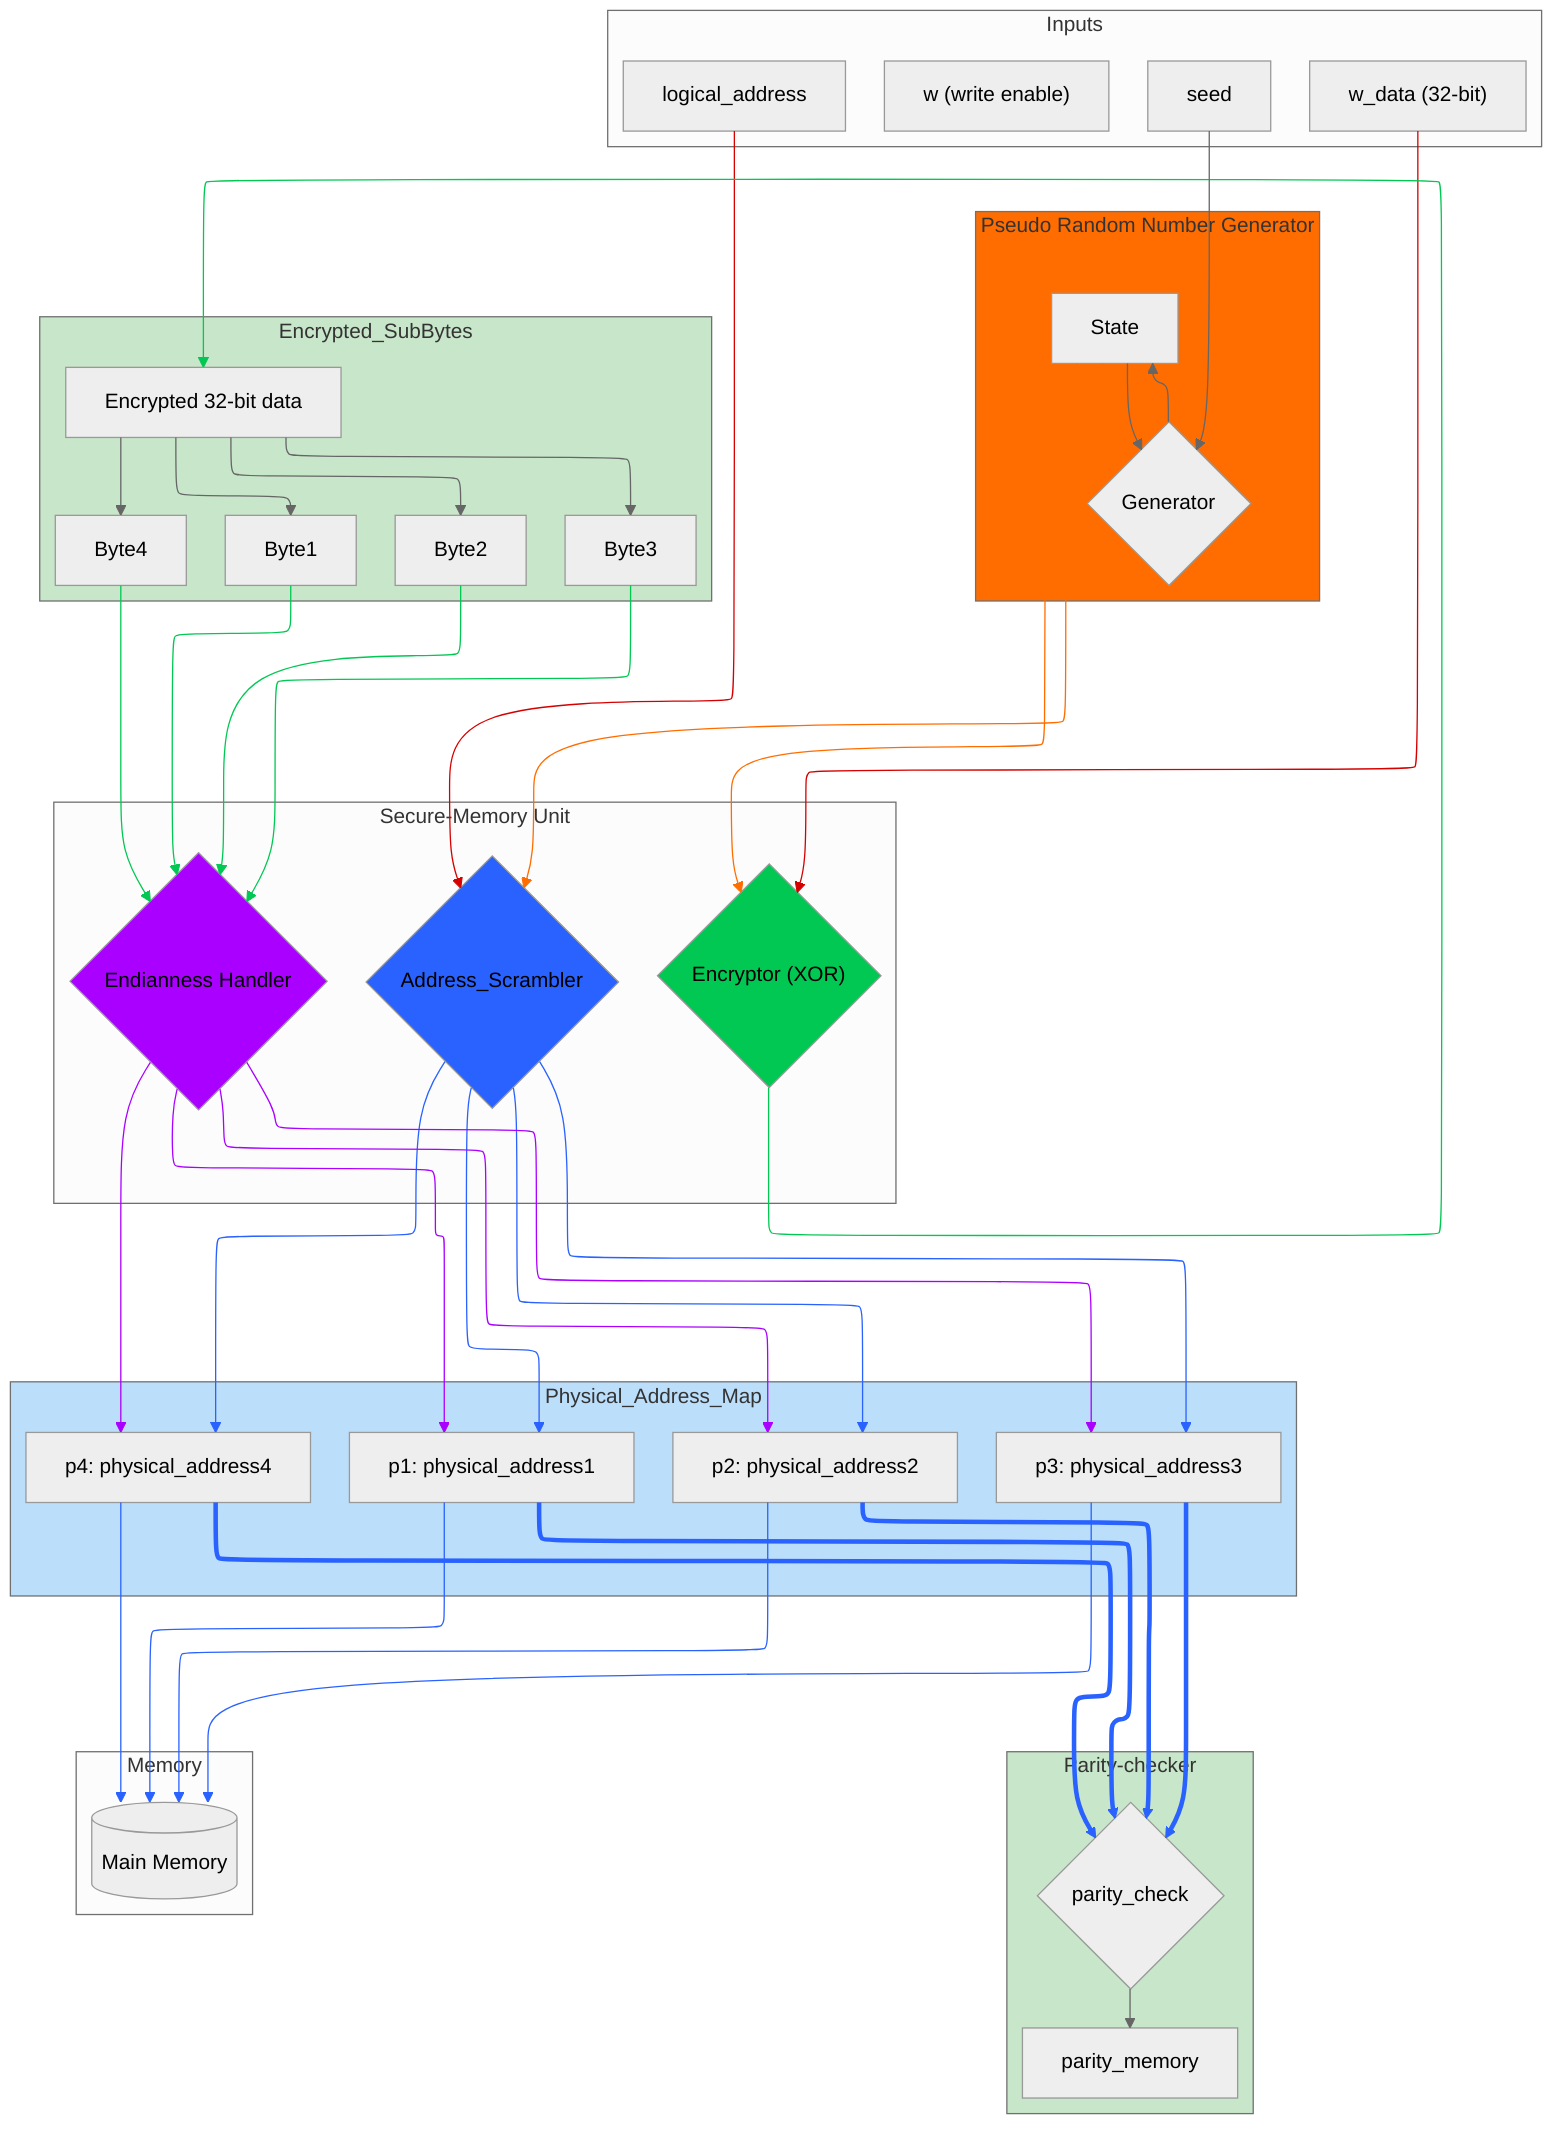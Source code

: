 ---
config:
  layout: elk
  theme: neutral
  look: classic
---
flowchart TB
 subgraph Inputs["Inputs"]
        w["w (write enable)"]
        n9["w_data (32-bit)"]
        n2["logical_address"]
        B["seed"]
  end
 subgraph SMU["Secure-Memory Unit"]
        n3["Address_Scrambler"]
        n10["Encryptor (XOR)"]
        n16["Endianness Handler"]
  end
 subgraph PRNG["Pseudo Random Number Generator"]
        A["Generator"]
        C["State"]
  end
 subgraph Parity_checker["Parity-checker"]
        O["parity_check"]
        P["parity_memory"]
  end
 subgraph Physical_Address_Map["Physical_Address_Map"]
        n4["p1: physical_address1"]
        n5["p2: physical_address2"]
        n6["p3: physical_address3"]
        n7["p4: physical_address4"]
  end
 subgraph Memory["Memory"]
        n8["Main Memory"]
  end
 subgraph Encrypted_SubBytes["Encrypted_SubBytes"]
        n11["Encrypted 32-bit data"]
        n12["Byte1"]
        n13["Byte2"]
        n14["Byte3"]
        n15["Byte4"]
  end
    n2 --> n3
    n9 --> n10
    n3 --> n4 & n5 & n6 & n7
    n4 --> n8
    n4 ==> O
    n5 --> n8
    n5 ==> O
    n6 --> n8
    n6 ==> O
    n7 --> n8
    n7 ==> O
    n10 --> n11
    n11 --> n12 & n13 & n14 & n15
    n12 --> n16
    n13 --> n16
    n14 --> n16
    n15 --> n16
    n16 --> n4 & n5 & n6 & n7
    B --> A
    A --> C
    C --> A & n3 & n10
    O --> P
    n3@{ shape: diam}
    n10@{ shape: diam}
    n16@{ shape: diam}
    A@{ shape: diam}
    O@{ shape: diam}
    n8@{ shape: cyl}
    style n3 fill:#2962FF
    style n10 fill:#00C853
    style n16 fill:#AA00FF
    style PRNG fill:#FF6D00
    style Encrypted_SubBytes fill:#C8E6C9
    style Physical_Address_Map fill:#BBDEFB
    style Parity_checker fill:#C8E6C9
    linkStyle 0 stroke:#D50000,fill:none
    linkStyle 1 stroke:#D50000,fill:none
    linkStyle 2 stroke:#2962FF,fill:none
    linkStyle 3 stroke:#2962FF,fill:none
    linkStyle 4 stroke:#2962FF,fill:none
    linkStyle 5 stroke:#2962FF,fill:none
    linkStyle 6 stroke:#2962FF,fill:none
    linkStyle 7 stroke:#2962FF,fill:none
    linkStyle 8 stroke:#2962FF,fill:none
    linkStyle 9 stroke:#2962FF,fill:none
    linkStyle 10 stroke:#2962FF,fill:none
    linkStyle 11 stroke:#2962FF,fill:none
    linkStyle 12 stroke:#2962FF,fill:none
    linkStyle 13 stroke:#2962FF,fill:none
    linkStyle 14 stroke:#00C853,fill:none
    linkStyle 19 stroke:#00C853,fill:none
    linkStyle 20 stroke:#00C853,fill:none
    linkStyle 21 stroke:#00C853,fill:none
    linkStyle 22 stroke:#00C853,fill:none
    linkStyle 23 stroke:#AA00FF,fill:none
    linkStyle 24 stroke:#AA00FF,fill:none
    linkStyle 25 stroke:#AA00FF,fill:none
    linkStyle 26 stroke:#AA00FF,fill:none
    linkStyle 30 stroke:#FF6D00,fill:none
    linkStyle 31 stroke:#FF6D00,fill:none